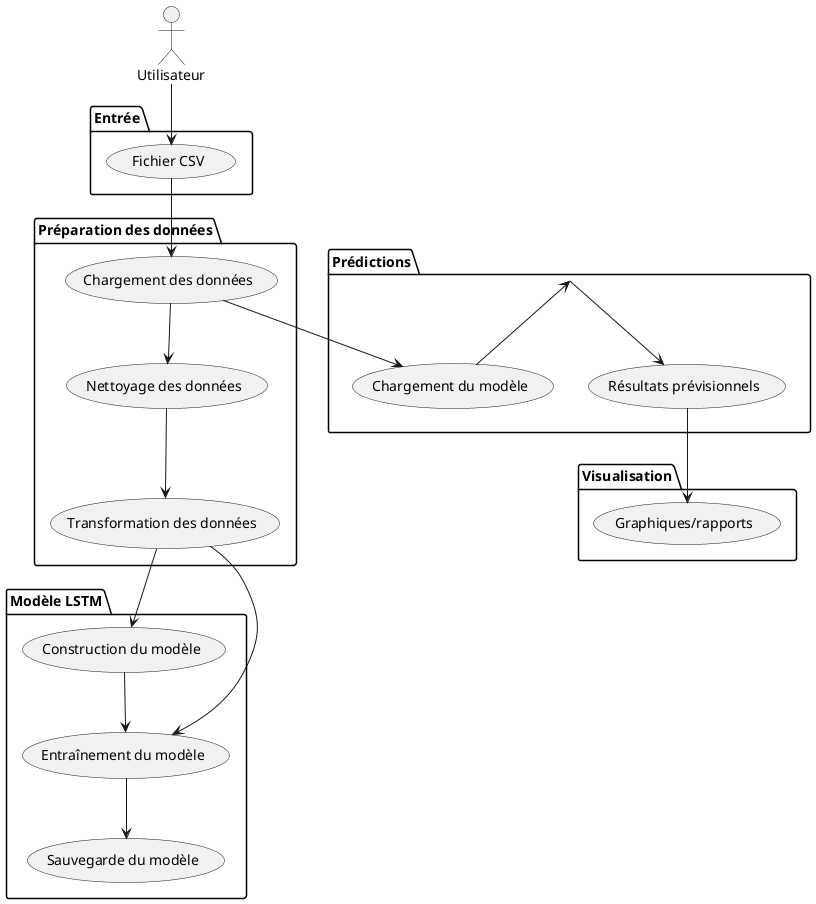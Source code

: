 @startuml
actor "Utilisateur" as User

package "Entrée" {
    User --> (Fichier CSV)
}

package "Préparation des données" {
    (Chargement des données) --> (Nettoyage des données)
    (Nettoyage des données) --> (Transformation des données)
}

package "Modèle LSTM" {
    (Construction du modèle) --> (Entraînement du modèle)
    (Entraînement du modèle) --> (Sauvegarde du modèle)
}

package "Prédictions" {
    (Chargement du modèle) --> (Prédictions)
    (Prédictions) --> (Résultats prévisionnels)
}

package "Visualisation" {
    (Résultats prévisionnels) --> (Graphiques/rapports)
}

(Fichier CSV) --> (Chargement des données)
(Transformation des données) --> (Construction du modèle)
(Transformation des données) --> (Entraînement du modèle)
(Chargement des données) --> (Chargement du modèle)

@enduml
